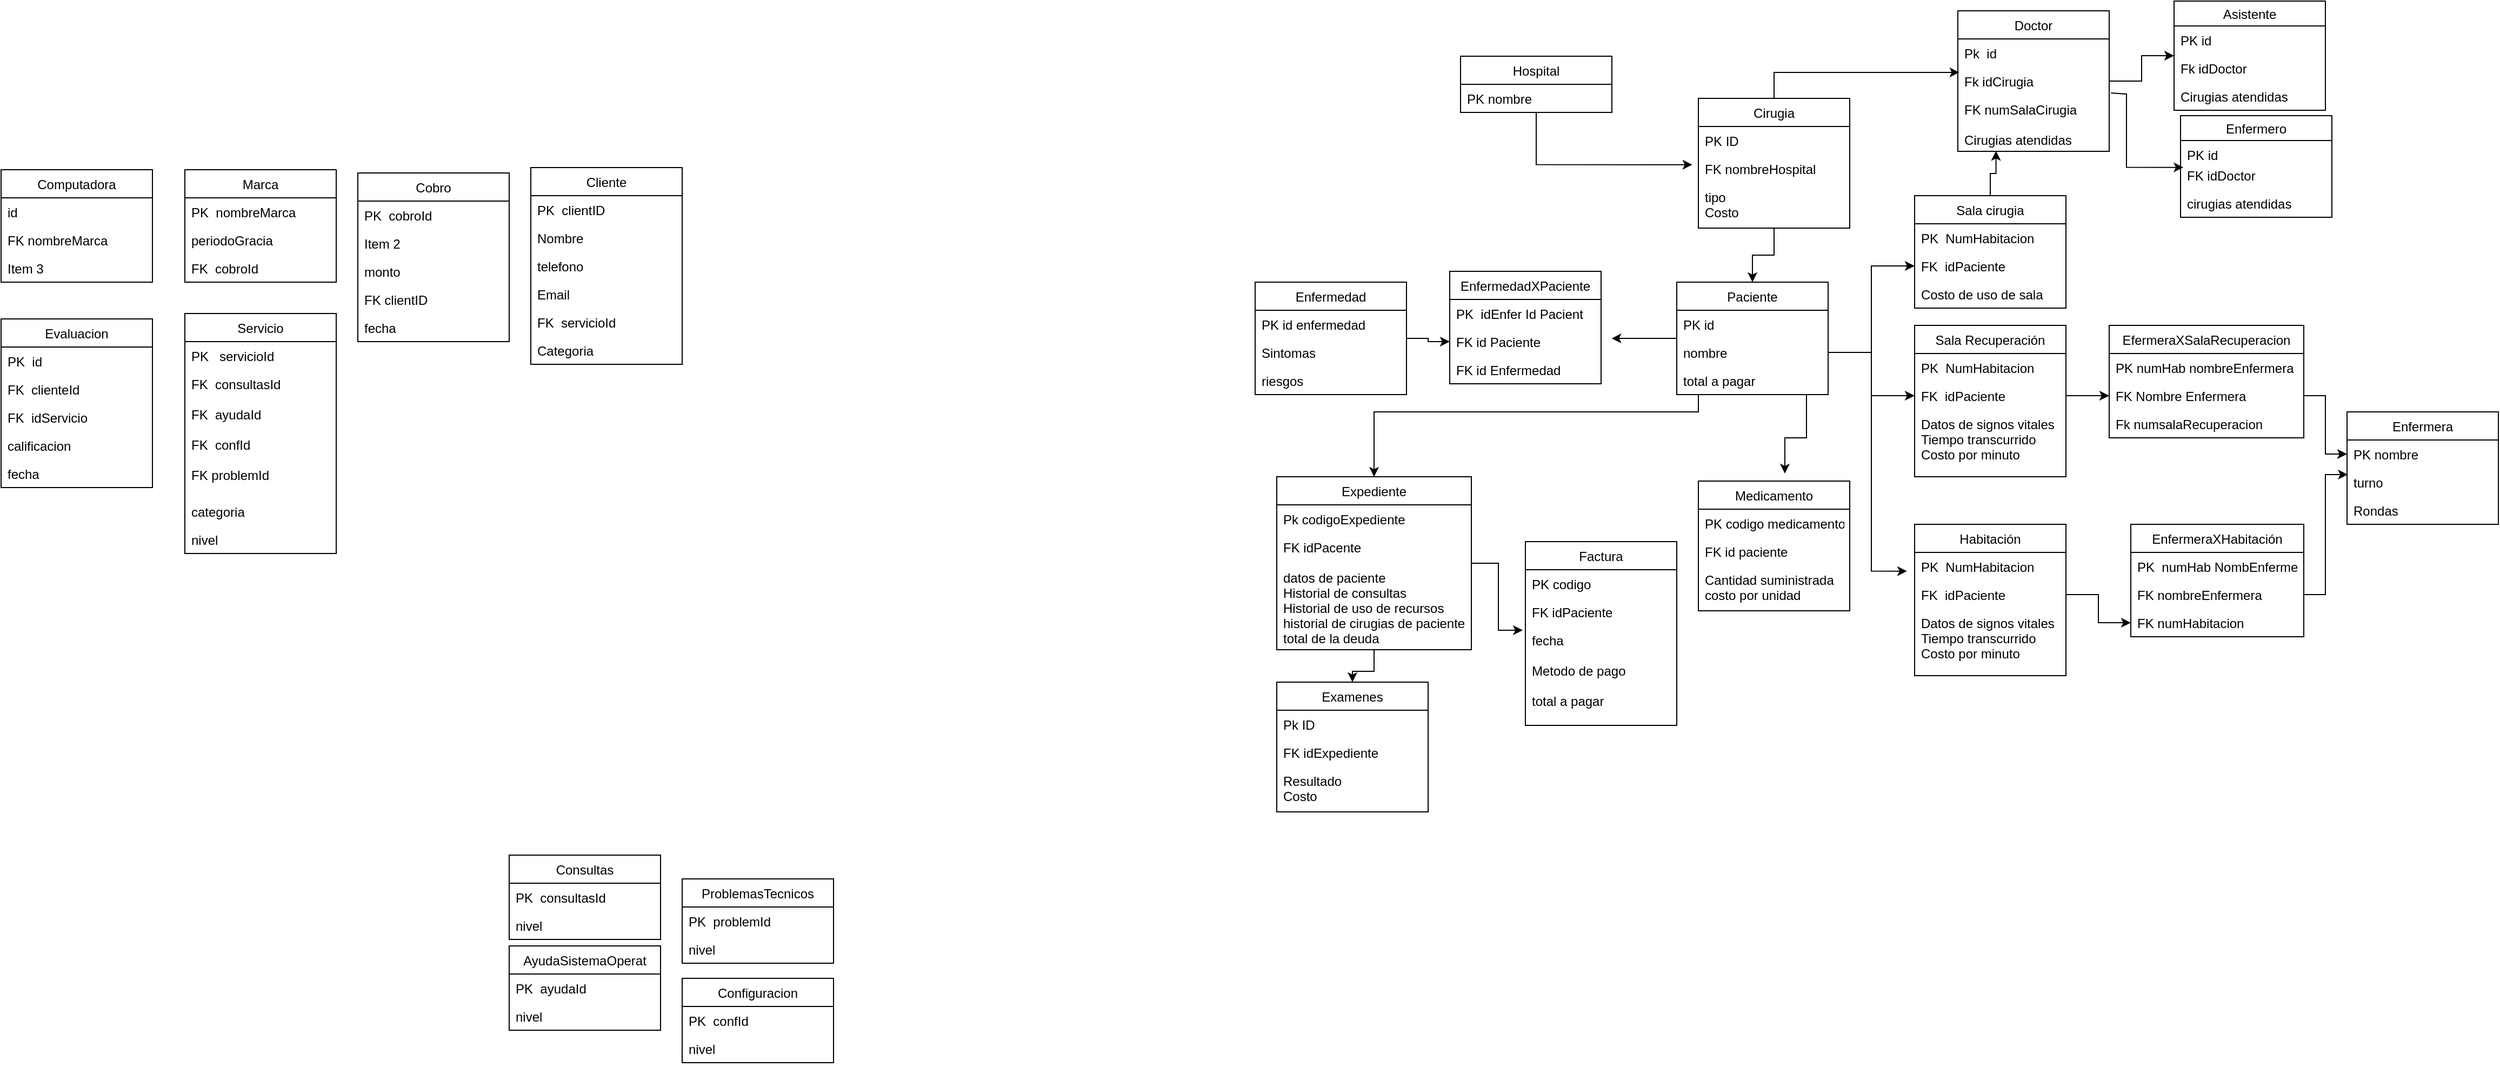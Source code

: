 <mxfile version="13.9.6" type="github">
  <diagram id="NBOCJyrbDULrzeFV42hS" name="Page-1">
    <mxGraphModel dx="3114" dy="1766" grid="1" gridSize="10" guides="1" tooltips="1" connect="1" arrows="1" fold="1" page="1" pageScale="1" pageWidth="827" pageHeight="1169" math="0" shadow="0">
      <root>
        <mxCell id="0" />
        <mxCell id="1" parent="0" />
        <mxCell id="EW1axWE9C3zxqAU5lldP-44" style="edgeStyle=orthogonalEdgeStyle;rounded=0;orthogonalLoop=1;jettySize=auto;html=1;entryX=-0.04;entryY=1.359;entryDx=0;entryDy=0;entryPerimeter=0;" parent="1" source="EW1axWE9C3zxqAU5lldP-9" target="EW1axWE9C3zxqAU5lldP-4" edge="1">
          <mxGeometry relative="1" as="geometry">
            <mxPoint x="10" y="75" as="targetPoint" />
          </mxGeometry>
        </mxCell>
        <mxCell id="EW1axWE9C3zxqAU5lldP-43" style="edgeStyle=orthogonalEdgeStyle;rounded=0;orthogonalLoop=1;jettySize=auto;html=1;entryX=0;entryY=0.5;entryDx=0;entryDy=0;" parent="1" source="EW1axWE9C3zxqAU5lldP-18" target="EW1axWE9C3zxqAU5lldP-24" edge="1">
          <mxGeometry relative="1" as="geometry">
            <mxPoint x="-160" y="235" as="targetPoint" />
          </mxGeometry>
        </mxCell>
        <mxCell id="EW1axWE9C3zxqAU5lldP-62" style="edgeStyle=orthogonalEdgeStyle;rounded=0;orthogonalLoop=1;jettySize=auto;html=1;entryX=0.5;entryY=0;entryDx=0;entryDy=0;" parent="1" source="EW1axWE9C3zxqAU5lldP-14" target="EW1axWE9C3zxqAU5lldP-53" edge="1">
          <mxGeometry relative="1" as="geometry">
            <Array as="points">
              <mxPoint x="80" y="300" />
              <mxPoint x="-220" y="300" />
            </Array>
          </mxGeometry>
        </mxCell>
        <mxCell id="EW1axWE9C3zxqAU5lldP-63" style="edgeStyle=orthogonalEdgeStyle;rounded=0;orthogonalLoop=1;jettySize=auto;html=1;entryX=1.069;entryY=0.385;entryDx=0;entryDy=0;entryPerimeter=0;" parent="1" source="EW1axWE9C3zxqAU5lldP-14" target="EW1axWE9C3zxqAU5lldP-24" edge="1">
          <mxGeometry relative="1" as="geometry">
            <Array as="points">
              <mxPoint x="40" y="232" />
              <mxPoint x="40" y="232" />
            </Array>
          </mxGeometry>
        </mxCell>
        <mxCell id="EW1axWE9C3zxqAU5lldP-95" style="edgeStyle=orthogonalEdgeStyle;rounded=0;orthogonalLoop=1;jettySize=auto;html=1;" parent="1" source="EW1axWE9C3zxqAU5lldP-14" edge="1">
          <mxGeometry relative="1" as="geometry">
            <mxPoint x="160" y="357" as="targetPoint" />
            <Array as="points">
              <mxPoint x="180" y="324" />
              <mxPoint x="160" y="324" />
              <mxPoint x="160" y="357" />
            </Array>
          </mxGeometry>
        </mxCell>
        <mxCell id="EW1axWE9C3zxqAU5lldP-14" value="Paciente" style="swimlane;fontStyle=0;childLayout=stackLayout;horizontal=1;startSize=26;fillColor=none;horizontalStack=0;resizeParent=1;resizeParentMax=0;resizeLast=0;collapsible=1;marginBottom=0;" parent="1" vertex="1">
          <mxGeometry x="60" y="180" width="140" height="104" as="geometry" />
        </mxCell>
        <mxCell id="EW1axWE9C3zxqAU5lldP-15" value="PK id" style="text;strokeColor=none;fillColor=none;align=left;verticalAlign=top;spacingLeft=4;spacingRight=4;overflow=hidden;rotatable=0;points=[[0,0.5],[1,0.5]];portConstraint=eastwest;" parent="EW1axWE9C3zxqAU5lldP-14" vertex="1">
          <mxGeometry y="26" width="140" height="26" as="geometry" />
        </mxCell>
        <mxCell id="EW1axWE9C3zxqAU5lldP-16" value="nombre" style="text;strokeColor=none;fillColor=none;align=left;verticalAlign=top;spacingLeft=4;spacingRight=4;overflow=hidden;rotatable=0;points=[[0,0.5],[1,0.5]];portConstraint=eastwest;" parent="EW1axWE9C3zxqAU5lldP-14" vertex="1">
          <mxGeometry y="52" width="140" height="26" as="geometry" />
        </mxCell>
        <mxCell id="EW1axWE9C3zxqAU5lldP-17" value="total a pagar" style="text;strokeColor=none;fillColor=none;align=left;verticalAlign=top;spacingLeft=4;spacingRight=4;overflow=hidden;rotatable=0;points=[[0,0.5],[1,0.5]];portConstraint=eastwest;" parent="EW1axWE9C3zxqAU5lldP-14" vertex="1">
          <mxGeometry y="78" width="140" height="26" as="geometry" />
        </mxCell>
        <mxCell id="EW1axWE9C3zxqAU5lldP-46" style="edgeStyle=orthogonalEdgeStyle;rounded=0;orthogonalLoop=1;jettySize=auto;html=1;entryX=0.5;entryY=0;entryDx=0;entryDy=0;" parent="1" source="EW1axWE9C3zxqAU5lldP-3" target="EW1axWE9C3zxqAU5lldP-14" edge="1">
          <mxGeometry relative="1" as="geometry" />
        </mxCell>
        <mxCell id="EW1axWE9C3zxqAU5lldP-49" style="edgeStyle=orthogonalEdgeStyle;rounded=0;orthogonalLoop=1;jettySize=auto;html=1;entryX=0.01;entryY=0.192;entryDx=0;entryDy=0;entryPerimeter=0;" parent="1" source="EW1axWE9C3zxqAU5lldP-3" target="EW1axWE9C3zxqAU5lldP-32" edge="1">
          <mxGeometry relative="1" as="geometry" />
        </mxCell>
        <mxCell id="EW1axWE9C3zxqAU5lldP-3" value="Cirugia" style="swimlane;fontStyle=0;childLayout=stackLayout;horizontal=1;startSize=26;fillColor=none;horizontalStack=0;resizeParent=1;resizeParentMax=0;resizeLast=0;collapsible=1;marginBottom=0;" parent="1" vertex="1">
          <mxGeometry x="80" y="10" width="140" height="120" as="geometry" />
        </mxCell>
        <mxCell id="EW1axWE9C3zxqAU5lldP-4" value="PK ID" style="text;strokeColor=none;fillColor=none;align=left;verticalAlign=top;spacingLeft=4;spacingRight=4;overflow=hidden;rotatable=0;points=[[0,0.5],[1,0.5]];portConstraint=eastwest;" parent="EW1axWE9C3zxqAU5lldP-3" vertex="1">
          <mxGeometry y="26" width="140" height="26" as="geometry" />
        </mxCell>
        <mxCell id="EW1axWE9C3zxqAU5lldP-5" value="FK nombreHospital" style="text;strokeColor=none;fillColor=none;align=left;verticalAlign=top;spacingLeft=4;spacingRight=4;overflow=hidden;rotatable=0;points=[[0,0.5],[1,0.5]];portConstraint=eastwest;" parent="EW1axWE9C3zxqAU5lldP-3" vertex="1">
          <mxGeometry y="52" width="140" height="26" as="geometry" />
        </mxCell>
        <mxCell id="EW1axWE9C3zxqAU5lldP-6" value="tipo&#xa;Costo" style="text;strokeColor=none;fillColor=none;align=left;verticalAlign=top;spacingLeft=4;spacingRight=4;overflow=hidden;rotatable=0;points=[[0,0.5],[1,0.5]];portConstraint=eastwest;" parent="EW1axWE9C3zxqAU5lldP-3" vertex="1">
          <mxGeometry y="78" width="140" height="42" as="geometry" />
        </mxCell>
        <mxCell id="EW1axWE9C3zxqAU5lldP-50" style="edgeStyle=orthogonalEdgeStyle;rounded=0;orthogonalLoop=1;jettySize=auto;html=1;" parent="1" source="EW1axWE9C3zxqAU5lldP-30" target="EW1axWE9C3zxqAU5lldP-34" edge="1">
          <mxGeometry relative="1" as="geometry" />
        </mxCell>
        <mxCell id="EW1axWE9C3zxqAU5lldP-52" style="edgeStyle=orthogonalEdgeStyle;rounded=0;orthogonalLoop=1;jettySize=auto;html=1;entryX=0.019;entryY=0.224;entryDx=0;entryDy=0;entryPerimeter=0;exitX=1.012;exitY=-0.038;exitDx=0;exitDy=0;exitPerimeter=0;" parent="1" source="EW1axWE9C3zxqAU5lldP-33" target="EW1axWE9C3zxqAU5lldP-40" edge="1">
          <mxGeometry relative="1" as="geometry">
            <Array as="points">
              <mxPoint x="476" y="6" />
              <mxPoint x="476" y="74" />
            </Array>
          </mxGeometry>
        </mxCell>
        <mxCell id="EW1axWE9C3zxqAU5lldP-61" style="edgeStyle=orthogonalEdgeStyle;rounded=0;orthogonalLoop=1;jettySize=auto;html=1;entryX=0.5;entryY=0;entryDx=0;entryDy=0;" parent="1" source="EW1axWE9C3zxqAU5lldP-53" target="EW1axWE9C3zxqAU5lldP-57" edge="1">
          <mxGeometry relative="1" as="geometry" />
        </mxCell>
        <mxCell id="EW1axWE9C3zxqAU5lldP-22" value="EnfermedadXPaciente" style="swimlane;fontStyle=0;childLayout=stackLayout;horizontal=1;startSize=26;fillColor=none;horizontalStack=0;resizeParent=1;resizeParentMax=0;resizeLast=0;collapsible=1;marginBottom=0;" parent="1" vertex="1">
          <mxGeometry x="-150" y="170" width="140" height="104" as="geometry" />
        </mxCell>
        <mxCell id="EW1axWE9C3zxqAU5lldP-23" value="PK  idEnfer Id Pacient" style="text;strokeColor=none;fillColor=none;align=left;verticalAlign=top;spacingLeft=4;spacingRight=4;overflow=hidden;rotatable=0;points=[[0,0.5],[1,0.5]];portConstraint=eastwest;" parent="EW1axWE9C3zxqAU5lldP-22" vertex="1">
          <mxGeometry y="26" width="140" height="26" as="geometry" />
        </mxCell>
        <mxCell id="EW1axWE9C3zxqAU5lldP-24" value="FK id Paciente" style="text;strokeColor=none;fillColor=none;align=left;verticalAlign=top;spacingLeft=4;spacingRight=4;overflow=hidden;rotatable=0;points=[[0,0.5],[1,0.5]];portConstraint=eastwest;" parent="EW1axWE9C3zxqAU5lldP-22" vertex="1">
          <mxGeometry y="52" width="140" height="26" as="geometry" />
        </mxCell>
        <mxCell id="EW1axWE9C3zxqAU5lldP-25" value="FK id Enfermedad" style="text;strokeColor=none;fillColor=none;align=left;verticalAlign=top;spacingLeft=4;spacingRight=4;overflow=hidden;rotatable=0;points=[[0,0.5],[1,0.5]];portConstraint=eastwest;" parent="EW1axWE9C3zxqAU5lldP-22" vertex="1">
          <mxGeometry y="78" width="140" height="26" as="geometry" />
        </mxCell>
        <mxCell id="EW1axWE9C3zxqAU5lldP-18" value="Enfermedad" style="swimlane;fontStyle=0;childLayout=stackLayout;horizontal=1;startSize=26;fillColor=none;horizontalStack=0;resizeParent=1;resizeParentMax=0;resizeLast=0;collapsible=1;marginBottom=0;" parent="1" vertex="1">
          <mxGeometry x="-330" y="180" width="140" height="104" as="geometry" />
        </mxCell>
        <mxCell id="EW1axWE9C3zxqAU5lldP-19" value="PK id enfermedad" style="text;strokeColor=none;fillColor=none;align=left;verticalAlign=top;spacingLeft=4;spacingRight=4;overflow=hidden;rotatable=0;points=[[0,0.5],[1,0.5]];portConstraint=eastwest;" parent="EW1axWE9C3zxqAU5lldP-18" vertex="1">
          <mxGeometry y="26" width="140" height="26" as="geometry" />
        </mxCell>
        <mxCell id="EW1axWE9C3zxqAU5lldP-20" value="Sintomas" style="text;strokeColor=none;fillColor=none;align=left;verticalAlign=top;spacingLeft=4;spacingRight=4;overflow=hidden;rotatable=0;points=[[0,0.5],[1,0.5]];portConstraint=eastwest;" parent="EW1axWE9C3zxqAU5lldP-18" vertex="1">
          <mxGeometry y="52" width="140" height="26" as="geometry" />
        </mxCell>
        <mxCell id="EW1axWE9C3zxqAU5lldP-21" value="riesgos" style="text;strokeColor=none;fillColor=none;align=left;verticalAlign=top;spacingLeft=4;spacingRight=4;overflow=hidden;rotatable=0;points=[[0,0.5],[1,0.5]];portConstraint=eastwest;" parent="EW1axWE9C3zxqAU5lldP-18" vertex="1">
          <mxGeometry y="78" width="140" height="26" as="geometry" />
        </mxCell>
        <mxCell id="EW1axWE9C3zxqAU5lldP-110" style="edgeStyle=orthogonalEdgeStyle;rounded=0;orthogonalLoop=1;jettySize=auto;html=1;entryX=0.252;entryY=0.992;entryDx=0;entryDy=0;entryPerimeter=0;" parent="1" source="EW1axWE9C3zxqAU5lldP-64" target="EW1axWE9C3zxqAU5lldP-33" edge="1">
          <mxGeometry relative="1" as="geometry" />
        </mxCell>
        <mxCell id="EW1axWE9C3zxqAU5lldP-64" value="Sala cirugia" style="swimlane;fontStyle=0;childLayout=stackLayout;horizontal=1;startSize=26;fillColor=none;horizontalStack=0;resizeParent=1;resizeParentMax=0;resizeLast=0;collapsible=1;marginBottom=0;" parent="1" vertex="1">
          <mxGeometry x="280" y="100" width="140" height="104" as="geometry" />
        </mxCell>
        <mxCell id="EW1axWE9C3zxqAU5lldP-65" value="PK  NumHabitacion" style="text;strokeColor=none;fillColor=none;align=left;verticalAlign=top;spacingLeft=4;spacingRight=4;overflow=hidden;rotatable=0;points=[[0,0.5],[1,0.5]];portConstraint=eastwest;" parent="EW1axWE9C3zxqAU5lldP-64" vertex="1">
          <mxGeometry y="26" width="140" height="26" as="geometry" />
        </mxCell>
        <mxCell id="EW1axWE9C3zxqAU5lldP-66" value="FK  idPaciente" style="text;strokeColor=none;fillColor=none;align=left;verticalAlign=top;spacingLeft=4;spacingRight=4;overflow=hidden;rotatable=0;points=[[0,0.5],[1,0.5]];portConstraint=eastwest;" parent="EW1axWE9C3zxqAU5lldP-64" vertex="1">
          <mxGeometry y="52" width="140" height="26" as="geometry" />
        </mxCell>
        <mxCell id="EW1axWE9C3zxqAU5lldP-67" value="Costo de uso de sala" style="text;strokeColor=none;fillColor=none;align=left;verticalAlign=top;spacingLeft=4;spacingRight=4;overflow=hidden;rotatable=0;points=[[0,0.5],[1,0.5]];portConstraint=eastwest;" parent="EW1axWE9C3zxqAU5lldP-64" vertex="1">
          <mxGeometry y="78" width="140" height="26" as="geometry" />
        </mxCell>
        <mxCell id="EW1axWE9C3zxqAU5lldP-68" value="Sala Recuperación" style="swimlane;fontStyle=0;childLayout=stackLayout;horizontal=1;startSize=26;fillColor=none;horizontalStack=0;resizeParent=1;resizeParentMax=0;resizeLast=0;collapsible=1;marginBottom=0;" parent="1" vertex="1">
          <mxGeometry x="280" y="220" width="140" height="140" as="geometry" />
        </mxCell>
        <mxCell id="EW1axWE9C3zxqAU5lldP-69" value="PK  NumHabitacion" style="text;strokeColor=none;fillColor=none;align=left;verticalAlign=top;spacingLeft=4;spacingRight=4;overflow=hidden;rotatable=0;points=[[0,0.5],[1,0.5]];portConstraint=eastwest;" parent="EW1axWE9C3zxqAU5lldP-68" vertex="1">
          <mxGeometry y="26" width="140" height="26" as="geometry" />
        </mxCell>
        <mxCell id="EW1axWE9C3zxqAU5lldP-70" value="FK  idPaciente" style="text;strokeColor=none;fillColor=none;align=left;verticalAlign=top;spacingLeft=4;spacingRight=4;overflow=hidden;rotatable=0;points=[[0,0.5],[1,0.5]];portConstraint=eastwest;" parent="EW1axWE9C3zxqAU5lldP-68" vertex="1">
          <mxGeometry y="52" width="140" height="26" as="geometry" />
        </mxCell>
        <mxCell id="EW1axWE9C3zxqAU5lldP-71" value="Datos de signos vitales&#xa;Tiempo transcurrido&#xa;Costo por minuto" style="text;strokeColor=none;fillColor=none;align=left;verticalAlign=top;spacingLeft=4;spacingRight=4;overflow=hidden;rotatable=0;points=[[0,0.5],[1,0.5]];portConstraint=eastwest;" parent="EW1axWE9C3zxqAU5lldP-68" vertex="1">
          <mxGeometry y="78" width="140" height="62" as="geometry" />
        </mxCell>
        <mxCell id="EW1axWE9C3zxqAU5lldP-81" style="edgeStyle=orthogonalEdgeStyle;rounded=0;orthogonalLoop=1;jettySize=auto;html=1;entryX=0;entryY=0.5;entryDx=0;entryDy=0;" parent="1" source="EW1axWE9C3zxqAU5lldP-16" target="EW1axWE9C3zxqAU5lldP-66" edge="1">
          <mxGeometry relative="1" as="geometry" />
        </mxCell>
        <mxCell id="EW1axWE9C3zxqAU5lldP-82" style="edgeStyle=orthogonalEdgeStyle;rounded=0;orthogonalLoop=1;jettySize=auto;html=1;entryX=0;entryY=0.5;entryDx=0;entryDy=0;" parent="1" source="EW1axWE9C3zxqAU5lldP-16" target="EW1axWE9C3zxqAU5lldP-70" edge="1">
          <mxGeometry relative="1" as="geometry" />
        </mxCell>
        <mxCell id="EW1axWE9C3zxqAU5lldP-83" style="edgeStyle=orthogonalEdgeStyle;rounded=0;orthogonalLoop=1;jettySize=auto;html=1;entryX=-0.05;entryY=0.667;entryDx=0;entryDy=0;entryPerimeter=0;" parent="1" source="EW1axWE9C3zxqAU5lldP-16" target="EW1axWE9C3zxqAU5lldP-77" edge="1">
          <mxGeometry relative="1" as="geometry" />
        </mxCell>
        <mxCell id="EW1axWE9C3zxqAU5lldP-76" value="Habitación" style="swimlane;fontStyle=0;childLayout=stackLayout;horizontal=1;startSize=26;fillColor=none;horizontalStack=0;resizeParent=1;resizeParentMax=0;resizeLast=0;collapsible=1;marginBottom=0;" parent="1" vertex="1">
          <mxGeometry x="280" y="404" width="140" height="140" as="geometry" />
        </mxCell>
        <mxCell id="EW1axWE9C3zxqAU5lldP-77" value="PK  NumHabitacion" style="text;strokeColor=none;fillColor=none;align=left;verticalAlign=top;spacingLeft=4;spacingRight=4;overflow=hidden;rotatable=0;points=[[0,0.5],[1,0.5]];portConstraint=eastwest;" parent="EW1axWE9C3zxqAU5lldP-76" vertex="1">
          <mxGeometry y="26" width="140" height="26" as="geometry" />
        </mxCell>
        <mxCell id="EW1axWE9C3zxqAU5lldP-78" value="FK  idPaciente" style="text;strokeColor=none;fillColor=none;align=left;verticalAlign=top;spacingLeft=4;spacingRight=4;overflow=hidden;rotatable=0;points=[[0,0.5],[1,0.5]];portConstraint=eastwest;" parent="EW1axWE9C3zxqAU5lldP-76" vertex="1">
          <mxGeometry y="52" width="140" height="26" as="geometry" />
        </mxCell>
        <mxCell id="EW1axWE9C3zxqAU5lldP-79" value="Datos de signos vitales&#xa;Tiempo transcurrido&#xa;Costo por minuto" style="text;strokeColor=none;fillColor=none;align=left;verticalAlign=top;spacingLeft=4;spacingRight=4;overflow=hidden;rotatable=0;points=[[0,0.5],[1,0.5]];portConstraint=eastwest;" parent="EW1axWE9C3zxqAU5lldP-76" vertex="1">
          <mxGeometry y="78" width="140" height="62" as="geometry" />
        </mxCell>
        <mxCell id="EW1axWE9C3zxqAU5lldP-97" style="edgeStyle=orthogonalEdgeStyle;rounded=0;orthogonalLoop=1;jettySize=auto;html=1;entryX=-0.017;entryY=0.043;entryDx=0;entryDy=0;entryPerimeter=0;" parent="1" source="EW1axWE9C3zxqAU5lldP-53" target="EW1axWE9C3zxqAU5lldP-90" edge="1">
          <mxGeometry relative="1" as="geometry" />
        </mxCell>
        <mxCell id="EW1axWE9C3zxqAU5lldP-53" value="Expediente" style="swimlane;fontStyle=0;childLayout=stackLayout;horizontal=1;startSize=26;fillColor=none;horizontalStack=0;resizeParent=1;resizeParentMax=0;resizeLast=0;collapsible=1;marginBottom=0;" parent="1" vertex="1">
          <mxGeometry x="-310" y="360" width="180" height="160" as="geometry" />
        </mxCell>
        <mxCell id="EW1axWE9C3zxqAU5lldP-54" value="Pk codigoExpediente" style="text;strokeColor=none;fillColor=none;align=left;verticalAlign=top;spacingLeft=4;spacingRight=4;overflow=hidden;rotatable=0;points=[[0,0.5],[1,0.5]];portConstraint=eastwest;" parent="EW1axWE9C3zxqAU5lldP-53" vertex="1">
          <mxGeometry y="26" width="180" height="26" as="geometry" />
        </mxCell>
        <mxCell id="EW1axWE9C3zxqAU5lldP-55" value="FK idPacente" style="text;strokeColor=none;fillColor=none;align=left;verticalAlign=top;spacingLeft=4;spacingRight=4;overflow=hidden;rotatable=0;points=[[0,0.5],[1,0.5]];portConstraint=eastwest;" parent="EW1axWE9C3zxqAU5lldP-53" vertex="1">
          <mxGeometry y="52" width="180" height="28" as="geometry" />
        </mxCell>
        <mxCell id="EW1axWE9C3zxqAU5lldP-56" value="datos de paciente&#xa;Historial de consultas&#xa;Historial de uso de recursos&#xa;historial de cirugias de paciente &#xa;total de la deuda" style="text;strokeColor=none;fillColor=none;align=left;verticalAlign=top;spacingLeft=4;spacingRight=4;overflow=hidden;rotatable=0;points=[[0,0.5],[1,0.5]];portConstraint=eastwest;" parent="EW1axWE9C3zxqAU5lldP-53" vertex="1">
          <mxGeometry y="80" width="180" height="80" as="geometry" />
        </mxCell>
        <mxCell id="EW1axWE9C3zxqAU5lldP-91" value="Medicamento" style="swimlane;fontStyle=0;childLayout=stackLayout;horizontal=1;startSize=26;fillColor=none;horizontalStack=0;resizeParent=1;resizeParentMax=0;resizeLast=0;collapsible=1;marginBottom=0;" parent="1" vertex="1">
          <mxGeometry x="80" y="364" width="140" height="120" as="geometry" />
        </mxCell>
        <mxCell id="EW1axWE9C3zxqAU5lldP-92" value="PK codigo medicamento" style="text;strokeColor=none;fillColor=none;align=left;verticalAlign=top;spacingLeft=4;spacingRight=4;overflow=hidden;rotatable=0;points=[[0,0.5],[1,0.5]];portConstraint=eastwest;" parent="EW1axWE9C3zxqAU5lldP-91" vertex="1">
          <mxGeometry y="26" width="140" height="26" as="geometry" />
        </mxCell>
        <mxCell id="EW1axWE9C3zxqAU5lldP-93" value="FK id paciente" style="text;strokeColor=none;fillColor=none;align=left;verticalAlign=top;spacingLeft=4;spacingRight=4;overflow=hidden;rotatable=0;points=[[0,0.5],[1,0.5]];portConstraint=eastwest;" parent="EW1axWE9C3zxqAU5lldP-91" vertex="1">
          <mxGeometry y="52" width="140" height="26" as="geometry" />
        </mxCell>
        <mxCell id="EW1axWE9C3zxqAU5lldP-94" value="Cantidad suministrada&#xa;costo por unidad" style="text;strokeColor=none;fillColor=none;align=left;verticalAlign=top;spacingLeft=4;spacingRight=4;overflow=hidden;rotatable=0;points=[[0,0.5],[1,0.5]];portConstraint=eastwest;" parent="EW1axWE9C3zxqAU5lldP-91" vertex="1">
          <mxGeometry y="78" width="140" height="42" as="geometry" />
        </mxCell>
        <mxCell id="EW1axWE9C3zxqAU5lldP-57" value="Examenes" style="swimlane;fontStyle=0;childLayout=stackLayout;horizontal=1;startSize=26;fillColor=none;horizontalStack=0;resizeParent=1;resizeParentMax=0;resizeLast=0;collapsible=1;marginBottom=0;" parent="1" vertex="1">
          <mxGeometry x="-310" y="550" width="140" height="120" as="geometry" />
        </mxCell>
        <mxCell id="EW1axWE9C3zxqAU5lldP-58" value="Pk ID" style="text;strokeColor=none;fillColor=none;align=left;verticalAlign=top;spacingLeft=4;spacingRight=4;overflow=hidden;rotatable=0;points=[[0,0.5],[1,0.5]];portConstraint=eastwest;" parent="EW1axWE9C3zxqAU5lldP-57" vertex="1">
          <mxGeometry y="26" width="140" height="26" as="geometry" />
        </mxCell>
        <mxCell id="EW1axWE9C3zxqAU5lldP-59" value="FK idExpediente" style="text;strokeColor=none;fillColor=none;align=left;verticalAlign=top;spacingLeft=4;spacingRight=4;overflow=hidden;rotatable=0;points=[[0,0.5],[1,0.5]];portConstraint=eastwest;" parent="EW1axWE9C3zxqAU5lldP-57" vertex="1">
          <mxGeometry y="52" width="140" height="26" as="geometry" />
        </mxCell>
        <mxCell id="EW1axWE9C3zxqAU5lldP-60" value="Resultado&#xa;Costo" style="text;strokeColor=none;fillColor=none;align=left;verticalAlign=top;spacingLeft=4;spacingRight=4;overflow=hidden;rotatable=0;points=[[0,0.5],[1,0.5]];portConstraint=eastwest;" parent="EW1axWE9C3zxqAU5lldP-57" vertex="1">
          <mxGeometry y="78" width="140" height="42" as="geometry" />
        </mxCell>
        <mxCell id="EW1axWE9C3zxqAU5lldP-87" value="Factura" style="swimlane;fontStyle=0;childLayout=stackLayout;horizontal=1;startSize=26;fillColor=none;horizontalStack=0;resizeParent=1;resizeParentMax=0;resizeLast=0;collapsible=1;marginBottom=0;" parent="1" vertex="1">
          <mxGeometry x="-80" y="420" width="140" height="170" as="geometry" />
        </mxCell>
        <mxCell id="EW1axWE9C3zxqAU5lldP-88" value="PK codigo" style="text;strokeColor=none;fillColor=none;align=left;verticalAlign=top;spacingLeft=4;spacingRight=4;overflow=hidden;rotatable=0;points=[[0,0.5],[1,0.5]];portConstraint=eastwest;" parent="EW1axWE9C3zxqAU5lldP-87" vertex="1">
          <mxGeometry y="26" width="140" height="26" as="geometry" />
        </mxCell>
        <mxCell id="EW1axWE9C3zxqAU5lldP-89" value="FK idPaciente" style="text;strokeColor=none;fillColor=none;align=left;verticalAlign=top;spacingLeft=4;spacingRight=4;overflow=hidden;rotatable=0;points=[[0,0.5],[1,0.5]];portConstraint=eastwest;" parent="EW1axWE9C3zxqAU5lldP-87" vertex="1">
          <mxGeometry y="52" width="140" height="26" as="geometry" />
        </mxCell>
        <mxCell id="EW1axWE9C3zxqAU5lldP-90" value="fecha&#xa;&#xa;Metodo de pago&#xa;&#xa;total a pagar &#xa;" style="text;strokeColor=none;fillColor=none;align=left;verticalAlign=top;spacingLeft=4;spacingRight=4;overflow=hidden;rotatable=0;points=[[0,0.5],[1,0.5]];portConstraint=eastwest;" parent="EW1axWE9C3zxqAU5lldP-87" vertex="1">
          <mxGeometry y="78" width="140" height="92" as="geometry" />
        </mxCell>
        <mxCell id="EW1axWE9C3zxqAU5lldP-9" value="Hospital" style="swimlane;fontStyle=0;childLayout=stackLayout;horizontal=1;startSize=26;fillColor=none;horizontalStack=0;resizeParent=1;resizeParentMax=0;resizeLast=0;collapsible=1;marginBottom=0;" parent="1" vertex="1">
          <mxGeometry x="-140" y="-29" width="140" height="52" as="geometry" />
        </mxCell>
        <mxCell id="EW1axWE9C3zxqAU5lldP-10" value="PK nombre" style="text;strokeColor=none;fillColor=none;align=left;verticalAlign=top;spacingLeft=4;spacingRight=4;overflow=hidden;rotatable=0;points=[[0,0.5],[1,0.5]];portConstraint=eastwest;" parent="EW1axWE9C3zxqAU5lldP-9" vertex="1">
          <mxGeometry y="26" width="140" height="26" as="geometry" />
        </mxCell>
        <mxCell id="EW1axWE9C3zxqAU5lldP-98" value="EfermeraXSalaRecuperacion" style="swimlane;fontStyle=0;childLayout=stackLayout;horizontal=1;startSize=26;fillColor=none;horizontalStack=0;resizeParent=1;resizeParentMax=0;resizeLast=0;collapsible=1;marginBottom=0;" parent="1" vertex="1">
          <mxGeometry x="460" y="220" width="180" height="104" as="geometry" />
        </mxCell>
        <mxCell id="EW1axWE9C3zxqAU5lldP-99" value="PK numHab nombreEnfermera" style="text;strokeColor=none;fillColor=none;align=left;verticalAlign=top;spacingLeft=4;spacingRight=4;overflow=hidden;rotatable=0;points=[[0,0.5],[1,0.5]];portConstraint=eastwest;" parent="EW1axWE9C3zxqAU5lldP-98" vertex="1">
          <mxGeometry y="26" width="180" height="26" as="geometry" />
        </mxCell>
        <mxCell id="EW1axWE9C3zxqAU5lldP-100" value="FK Nombre Enfermera" style="text;strokeColor=none;fillColor=none;align=left;verticalAlign=top;spacingLeft=4;spacingRight=4;overflow=hidden;rotatable=0;points=[[0,0.5],[1,0.5]];portConstraint=eastwest;" parent="EW1axWE9C3zxqAU5lldP-98" vertex="1">
          <mxGeometry y="52" width="180" height="26" as="geometry" />
        </mxCell>
        <mxCell id="EW1axWE9C3zxqAU5lldP-101" value="Fk numsalaRecuperacion" style="text;strokeColor=none;fillColor=none;align=left;verticalAlign=top;spacingLeft=4;spacingRight=4;overflow=hidden;rotatable=0;points=[[0,0.5],[1,0.5]];portConstraint=eastwest;" parent="EW1axWE9C3zxqAU5lldP-98" vertex="1">
          <mxGeometry y="78" width="180" height="26" as="geometry" />
        </mxCell>
        <mxCell id="EW1axWE9C3zxqAU5lldP-106" style="edgeStyle=orthogonalEdgeStyle;rounded=0;orthogonalLoop=1;jettySize=auto;html=1;entryX=0;entryY=0.5;entryDx=0;entryDy=0;" parent="1" source="EW1axWE9C3zxqAU5lldP-70" target="EW1axWE9C3zxqAU5lldP-100" edge="1">
          <mxGeometry relative="1" as="geometry" />
        </mxCell>
        <mxCell id="EW1axWE9C3zxqAU5lldP-107" style="edgeStyle=orthogonalEdgeStyle;rounded=0;orthogonalLoop=1;jettySize=auto;html=1;entryX=0;entryY=0.5;entryDx=0;entryDy=0;" parent="1" source="EW1axWE9C3zxqAU5lldP-78" target="EW1axWE9C3zxqAU5lldP-105" edge="1">
          <mxGeometry relative="1" as="geometry" />
        </mxCell>
        <mxCell id="EW1axWE9C3zxqAU5lldP-102" value="EnfermeraXHabitación" style="swimlane;fontStyle=0;childLayout=stackLayout;horizontal=1;startSize=26;fillColor=none;horizontalStack=0;resizeParent=1;resizeParentMax=0;resizeLast=0;collapsible=1;marginBottom=0;" parent="1" vertex="1">
          <mxGeometry x="480" y="404" width="160" height="104" as="geometry" />
        </mxCell>
        <mxCell id="EW1axWE9C3zxqAU5lldP-103" value="PK  numHab NombEnferme" style="text;strokeColor=none;fillColor=none;align=left;verticalAlign=top;spacingLeft=4;spacingRight=4;overflow=hidden;rotatable=0;points=[[0,0.5],[1,0.5]];portConstraint=eastwest;" parent="EW1axWE9C3zxqAU5lldP-102" vertex="1">
          <mxGeometry y="26" width="160" height="26" as="geometry" />
        </mxCell>
        <mxCell id="EW1axWE9C3zxqAU5lldP-104" value="FK nombreEnfermera" style="text;strokeColor=none;fillColor=none;align=left;verticalAlign=top;spacingLeft=4;spacingRight=4;overflow=hidden;rotatable=0;points=[[0,0.5],[1,0.5]];portConstraint=eastwest;" parent="EW1axWE9C3zxqAU5lldP-102" vertex="1">
          <mxGeometry y="52" width="160" height="26" as="geometry" />
        </mxCell>
        <mxCell id="EW1axWE9C3zxqAU5lldP-105" value="FK numHabitacion" style="text;strokeColor=none;fillColor=none;align=left;verticalAlign=top;spacingLeft=4;spacingRight=4;overflow=hidden;rotatable=0;points=[[0,0.5],[1,0.5]];portConstraint=eastwest;" parent="EW1axWE9C3zxqAU5lldP-102" vertex="1">
          <mxGeometry y="78" width="160" height="26" as="geometry" />
        </mxCell>
        <mxCell id="EW1axWE9C3zxqAU5lldP-108" style="edgeStyle=orthogonalEdgeStyle;rounded=0;orthogonalLoop=1;jettySize=auto;html=1;entryX=0.005;entryY=0.229;entryDx=0;entryDy=0;entryPerimeter=0;" parent="1" source="EW1axWE9C3zxqAU5lldP-104" target="EW1axWE9C3zxqAU5lldP-74" edge="1">
          <mxGeometry relative="1" as="geometry" />
        </mxCell>
        <mxCell id="EW1axWE9C3zxqAU5lldP-109" style="edgeStyle=orthogonalEdgeStyle;rounded=0;orthogonalLoop=1;jettySize=auto;html=1;entryX=0;entryY=0.5;entryDx=0;entryDy=0;" parent="1" source="EW1axWE9C3zxqAU5lldP-100" target="EW1axWE9C3zxqAU5lldP-73" edge="1">
          <mxGeometry relative="1" as="geometry" />
        </mxCell>
        <mxCell id="EW1axWE9C3zxqAU5lldP-72" value="Enfermera" style="swimlane;fontStyle=0;childLayout=stackLayout;horizontal=1;startSize=26;fillColor=none;horizontalStack=0;resizeParent=1;resizeParentMax=0;resizeLast=0;collapsible=1;marginBottom=0;" parent="1" vertex="1">
          <mxGeometry x="680" y="300" width="140" height="104" as="geometry" />
        </mxCell>
        <mxCell id="EW1axWE9C3zxqAU5lldP-73" value="PK nombre" style="text;strokeColor=none;fillColor=none;align=left;verticalAlign=top;spacingLeft=4;spacingRight=4;overflow=hidden;rotatable=0;points=[[0,0.5],[1,0.5]];portConstraint=eastwest;" parent="EW1axWE9C3zxqAU5lldP-72" vertex="1">
          <mxGeometry y="26" width="140" height="26" as="geometry" />
        </mxCell>
        <mxCell id="EW1axWE9C3zxqAU5lldP-74" value="turno" style="text;strokeColor=none;fillColor=none;align=left;verticalAlign=top;spacingLeft=4;spacingRight=4;overflow=hidden;rotatable=0;points=[[0,0.5],[1,0.5]];portConstraint=eastwest;" parent="EW1axWE9C3zxqAU5lldP-72" vertex="1">
          <mxGeometry y="52" width="140" height="26" as="geometry" />
        </mxCell>
        <mxCell id="EW1axWE9C3zxqAU5lldP-75" value="Rondas" style="text;strokeColor=none;fillColor=none;align=left;verticalAlign=top;spacingLeft=4;spacingRight=4;overflow=hidden;rotatable=0;points=[[0,0.5],[1,0.5]];portConstraint=eastwest;" parent="EW1axWE9C3zxqAU5lldP-72" vertex="1">
          <mxGeometry y="78" width="140" height="26" as="geometry" />
        </mxCell>
        <mxCell id="EW1axWE9C3zxqAU5lldP-30" value="Doctor" style="swimlane;fontStyle=0;childLayout=stackLayout;horizontal=1;startSize=26;fillColor=none;horizontalStack=0;resizeParent=1;resizeParentMax=0;resizeLast=0;collapsible=1;marginBottom=0;" parent="1" vertex="1">
          <mxGeometry x="320" y="-71" width="140" height="130" as="geometry" />
        </mxCell>
        <mxCell id="EW1axWE9C3zxqAU5lldP-31" value="Pk  id" style="text;strokeColor=none;fillColor=none;align=left;verticalAlign=top;spacingLeft=4;spacingRight=4;overflow=hidden;rotatable=0;points=[[0,0.5],[1,0.5]];portConstraint=eastwest;" parent="EW1axWE9C3zxqAU5lldP-30" vertex="1">
          <mxGeometry y="26" width="140" height="26" as="geometry" />
        </mxCell>
        <mxCell id="EW1axWE9C3zxqAU5lldP-32" value="Fk idCirugia" style="text;strokeColor=none;fillColor=none;align=left;verticalAlign=top;spacingLeft=4;spacingRight=4;overflow=hidden;rotatable=0;points=[[0,0.5],[1,0.5]];portConstraint=eastwest;" parent="EW1axWE9C3zxqAU5lldP-30" vertex="1">
          <mxGeometry y="52" width="140" height="26" as="geometry" />
        </mxCell>
        <mxCell id="EW1axWE9C3zxqAU5lldP-33" value="FK numSalaCirugia&#xa;&#xa;Cirugias atendidas" style="text;strokeColor=none;fillColor=none;align=left;verticalAlign=top;spacingLeft=4;spacingRight=4;overflow=hidden;rotatable=0;points=[[0,0.5],[1,0.5]];portConstraint=eastwest;" parent="EW1axWE9C3zxqAU5lldP-30" vertex="1">
          <mxGeometry y="78" width="140" height="52" as="geometry" />
        </mxCell>
        <mxCell id="EW1axWE9C3zxqAU5lldP-34" value="Asistente" style="swimlane;fontStyle=0;childLayout=stackLayout;horizontal=1;startSize=23;fillColor=none;horizontalStack=0;resizeParent=1;resizeParentMax=0;resizeLast=0;collapsible=1;marginBottom=0;" parent="1" vertex="1">
          <mxGeometry x="520" y="-80" width="140" height="101" as="geometry" />
        </mxCell>
        <mxCell id="EW1axWE9C3zxqAU5lldP-35" value="PK id" style="text;strokeColor=none;fillColor=none;align=left;verticalAlign=top;spacingLeft=4;spacingRight=4;overflow=hidden;rotatable=0;points=[[0,0.5],[1,0.5]];portConstraint=eastwest;" parent="EW1axWE9C3zxqAU5lldP-34" vertex="1">
          <mxGeometry y="23" width="140" height="26" as="geometry" />
        </mxCell>
        <mxCell id="EW1axWE9C3zxqAU5lldP-36" value="Fk idDoctor" style="text;strokeColor=none;fillColor=none;align=left;verticalAlign=top;spacingLeft=4;spacingRight=4;overflow=hidden;rotatable=0;points=[[0,0.5],[1,0.5]];portConstraint=eastwest;" parent="EW1axWE9C3zxqAU5lldP-34" vertex="1">
          <mxGeometry y="49" width="140" height="26" as="geometry" />
        </mxCell>
        <mxCell id="EW1axWE9C3zxqAU5lldP-37" value="Cirugias atendidas" style="text;strokeColor=none;fillColor=none;align=left;verticalAlign=top;spacingLeft=4;spacingRight=4;overflow=hidden;rotatable=0;points=[[0,0.5],[1,0.5]];portConstraint=eastwest;" parent="EW1axWE9C3zxqAU5lldP-34" vertex="1">
          <mxGeometry y="75" width="140" height="26" as="geometry" />
        </mxCell>
        <mxCell id="EW1axWE9C3zxqAU5lldP-38" value="Enfermero" style="swimlane;fontStyle=0;childLayout=stackLayout;horizontal=1;startSize=23;fillColor=none;horizontalStack=0;resizeParent=1;resizeParentMax=0;resizeLast=0;collapsible=1;marginBottom=0;" parent="1" vertex="1">
          <mxGeometry x="526" y="26" width="140" height="94" as="geometry" />
        </mxCell>
        <mxCell id="EW1axWE9C3zxqAU5lldP-39" value="PK id" style="text;strokeColor=none;fillColor=none;align=left;verticalAlign=top;spacingLeft=4;spacingRight=4;overflow=hidden;rotatable=0;points=[[0,0.5],[1,0.5]];portConstraint=eastwest;" parent="EW1axWE9C3zxqAU5lldP-38" vertex="1">
          <mxGeometry y="23" width="140" height="19" as="geometry" />
        </mxCell>
        <mxCell id="EW1axWE9C3zxqAU5lldP-40" value="FK idDoctor" style="text;strokeColor=none;fillColor=none;align=left;verticalAlign=top;spacingLeft=4;spacingRight=4;overflow=hidden;rotatable=0;points=[[0,0.5],[1,0.5]];portConstraint=eastwest;" parent="EW1axWE9C3zxqAU5lldP-38" vertex="1">
          <mxGeometry y="42" width="140" height="26" as="geometry" />
        </mxCell>
        <mxCell id="EW1axWE9C3zxqAU5lldP-41" value="cirugias atendidas" style="text;strokeColor=none;fillColor=none;align=left;verticalAlign=top;spacingLeft=4;spacingRight=4;overflow=hidden;rotatable=0;points=[[0,0.5],[1,0.5]];portConstraint=eastwest;" parent="EW1axWE9C3zxqAU5lldP-38" vertex="1">
          <mxGeometry y="68" width="140" height="26" as="geometry" />
        </mxCell>
        <mxCell id="2BNAaccvK22he9K3C34C-2" value="Computadora" style="swimlane;fontStyle=0;childLayout=stackLayout;horizontal=1;startSize=26;fillColor=none;horizontalStack=0;resizeParent=1;resizeParentMax=0;resizeLast=0;collapsible=1;marginBottom=0;" parent="1" vertex="1">
          <mxGeometry x="-1490" y="76" width="140" height="104" as="geometry" />
        </mxCell>
        <mxCell id="2BNAaccvK22he9K3C34C-3" value="id" style="text;strokeColor=none;fillColor=none;align=left;verticalAlign=top;spacingLeft=4;spacingRight=4;overflow=hidden;rotatable=0;points=[[0,0.5],[1,0.5]];portConstraint=eastwest;" parent="2BNAaccvK22he9K3C34C-2" vertex="1">
          <mxGeometry y="26" width="140" height="26" as="geometry" />
        </mxCell>
        <mxCell id="2BNAaccvK22he9K3C34C-4" value="FK nombreMarca" style="text;strokeColor=none;fillColor=none;align=left;verticalAlign=top;spacingLeft=4;spacingRight=4;overflow=hidden;rotatable=0;points=[[0,0.5],[1,0.5]];portConstraint=eastwest;" parent="2BNAaccvK22he9K3C34C-2" vertex="1">
          <mxGeometry y="52" width="140" height="26" as="geometry" />
        </mxCell>
        <mxCell id="2BNAaccvK22he9K3C34C-5" value="Item 3" style="text;strokeColor=none;fillColor=none;align=left;verticalAlign=top;spacingLeft=4;spacingRight=4;overflow=hidden;rotatable=0;points=[[0,0.5],[1,0.5]];portConstraint=eastwest;" parent="2BNAaccvK22he9K3C34C-2" vertex="1">
          <mxGeometry y="78" width="140" height="26" as="geometry" />
        </mxCell>
        <mxCell id="2BNAaccvK22he9K3C34C-10" value="Cobro" style="swimlane;fontStyle=0;childLayout=stackLayout;horizontal=1;startSize=26;fillColor=none;horizontalStack=0;resizeParent=1;resizeParentMax=0;resizeLast=0;collapsible=1;marginBottom=0;" parent="1" vertex="1">
          <mxGeometry x="-1160" y="79" width="140" height="156" as="geometry" />
        </mxCell>
        <mxCell id="2BNAaccvK22he9K3C34C-11" value="PK  cobroId" style="text;strokeColor=none;fillColor=none;align=left;verticalAlign=top;spacingLeft=4;spacingRight=4;overflow=hidden;rotatable=0;points=[[0,0.5],[1,0.5]];portConstraint=eastwest;" parent="2BNAaccvK22he9K3C34C-10" vertex="1">
          <mxGeometry y="26" width="140" height="26" as="geometry" />
        </mxCell>
        <mxCell id="2BNAaccvK22he9K3C34C-12" value="Item 2" style="text;strokeColor=none;fillColor=none;align=left;verticalAlign=top;spacingLeft=4;spacingRight=4;overflow=hidden;rotatable=0;points=[[0,0.5],[1,0.5]];portConstraint=eastwest;" parent="2BNAaccvK22he9K3C34C-10" vertex="1">
          <mxGeometry y="52" width="140" height="26" as="geometry" />
        </mxCell>
        <mxCell id="2BNAaccvK22he9K3C34C-13" value="monto" style="text;strokeColor=none;fillColor=none;align=left;verticalAlign=top;spacingLeft=4;spacingRight=4;overflow=hidden;rotatable=0;points=[[0,0.5],[1,0.5]];portConstraint=eastwest;" parent="2BNAaccvK22he9K3C34C-10" vertex="1">
          <mxGeometry y="78" width="140" height="26" as="geometry" />
        </mxCell>
        <mxCell id="2BNAaccvK22he9K3C34C-49" value="FK clientID" style="text;strokeColor=none;fillColor=none;align=left;verticalAlign=top;spacingLeft=4;spacingRight=4;overflow=hidden;rotatable=0;points=[[0,0.5],[1,0.5]];portConstraint=eastwest;" parent="2BNAaccvK22he9K3C34C-10" vertex="1">
          <mxGeometry y="104" width="140" height="26" as="geometry" />
        </mxCell>
        <mxCell id="TkcTn7V3Rc2BHI-xNNhM-5" value="fecha" style="text;strokeColor=none;fillColor=none;align=left;verticalAlign=top;spacingLeft=4;spacingRight=4;overflow=hidden;rotatable=0;points=[[0,0.5],[1,0.5]];portConstraint=eastwest;" vertex="1" parent="2BNAaccvK22he9K3C34C-10">
          <mxGeometry y="130" width="140" height="26" as="geometry" />
        </mxCell>
        <mxCell id="2BNAaccvK22he9K3C34C-15" value="Marca" style="swimlane;fontStyle=0;childLayout=stackLayout;horizontal=1;startSize=26;fillColor=none;horizontalStack=0;resizeParent=1;resizeParentMax=0;resizeLast=0;collapsible=1;marginBottom=0;" parent="1" vertex="1">
          <mxGeometry x="-1320" y="76" width="140" height="104" as="geometry" />
        </mxCell>
        <mxCell id="2BNAaccvK22he9K3C34C-16" value="PK  nombreMarca" style="text;strokeColor=none;fillColor=none;align=left;verticalAlign=top;spacingLeft=4;spacingRight=4;overflow=hidden;rotatable=0;points=[[0,0.5],[1,0.5]];portConstraint=eastwest;" parent="2BNAaccvK22he9K3C34C-15" vertex="1">
          <mxGeometry y="26" width="140" height="26" as="geometry" />
        </mxCell>
        <mxCell id="2BNAaccvK22he9K3C34C-17" value="periodoGracia" style="text;strokeColor=none;fillColor=none;align=left;verticalAlign=top;spacingLeft=4;spacingRight=4;overflow=hidden;rotatable=0;points=[[0,0.5],[1,0.5]];portConstraint=eastwest;" parent="2BNAaccvK22he9K3C34C-15" vertex="1">
          <mxGeometry y="52" width="140" height="26" as="geometry" />
        </mxCell>
        <mxCell id="2BNAaccvK22he9K3C34C-18" value="FK  cobroId" style="text;strokeColor=none;fillColor=none;align=left;verticalAlign=top;spacingLeft=4;spacingRight=4;overflow=hidden;rotatable=0;points=[[0,0.5],[1,0.5]];portConstraint=eastwest;" parent="2BNAaccvK22he9K3C34C-15" vertex="1">
          <mxGeometry y="78" width="140" height="26" as="geometry" />
        </mxCell>
        <mxCell id="2BNAaccvK22he9K3C34C-19" value="Cliente" style="swimlane;fontStyle=0;childLayout=stackLayout;horizontal=1;startSize=26;fillColor=none;horizontalStack=0;resizeParent=1;resizeParentMax=0;resizeLast=0;collapsible=1;marginBottom=0;" parent="1" vertex="1">
          <mxGeometry x="-1000" y="74" width="140" height="182" as="geometry" />
        </mxCell>
        <mxCell id="2BNAaccvK22he9K3C34C-20" value="PK  clientID" style="text;strokeColor=none;fillColor=none;align=left;verticalAlign=top;spacingLeft=4;spacingRight=4;overflow=hidden;rotatable=0;points=[[0,0.5],[1,0.5]];portConstraint=eastwest;" parent="2BNAaccvK22he9K3C34C-19" vertex="1">
          <mxGeometry y="26" width="140" height="26" as="geometry" />
        </mxCell>
        <mxCell id="2BNAaccvK22he9K3C34C-44" value="Nombre" style="text;strokeColor=none;fillColor=none;align=left;verticalAlign=top;spacingLeft=4;spacingRight=4;overflow=hidden;rotatable=0;points=[[0,0.5],[1,0.5]];portConstraint=eastwest;" parent="2BNAaccvK22he9K3C34C-19" vertex="1">
          <mxGeometry y="52" width="140" height="26" as="geometry" />
        </mxCell>
        <mxCell id="2BNAaccvK22he9K3C34C-21" value="telefono" style="text;strokeColor=none;fillColor=none;align=left;verticalAlign=top;spacingLeft=4;spacingRight=4;overflow=hidden;rotatable=0;points=[[0,0.5],[1,0.5]];portConstraint=eastwest;" parent="2BNAaccvK22he9K3C34C-19" vertex="1">
          <mxGeometry y="78" width="140" height="26" as="geometry" />
        </mxCell>
        <mxCell id="2BNAaccvK22he9K3C34C-22" value="Email" style="text;strokeColor=none;fillColor=none;align=left;verticalAlign=top;spacingLeft=4;spacingRight=4;overflow=hidden;rotatable=0;points=[[0,0.5],[1,0.5]];portConstraint=eastwest;" parent="2BNAaccvK22he9K3C34C-19" vertex="1">
          <mxGeometry y="104" width="140" height="26" as="geometry" />
        </mxCell>
        <mxCell id="TkcTn7V3Rc2BHI-xNNhM-7" value="FK  servicioId" style="text;strokeColor=none;fillColor=none;align=left;verticalAlign=top;spacingLeft=4;spacingRight=4;overflow=hidden;rotatable=0;points=[[0,0.5],[1,0.5]];portConstraint=eastwest;" vertex="1" parent="2BNAaccvK22he9K3C34C-19">
          <mxGeometry y="130" width="140" height="26" as="geometry" />
        </mxCell>
        <mxCell id="TkcTn7V3Rc2BHI-xNNhM-8" value="Categoria" style="text;strokeColor=none;fillColor=none;align=left;verticalAlign=top;spacingLeft=4;spacingRight=4;overflow=hidden;rotatable=0;points=[[0,0.5],[1,0.5]];portConstraint=eastwest;" vertex="1" parent="2BNAaccvK22he9K3C34C-19">
          <mxGeometry y="156" width="140" height="26" as="geometry" />
        </mxCell>
        <mxCell id="2BNAaccvK22he9K3C34C-28" value="AyudaSistemaOperat" style="swimlane;fontStyle=0;childLayout=stackLayout;horizontal=1;startSize=26;fillColor=none;horizontalStack=0;resizeParent=1;resizeParentMax=0;resizeLast=0;collapsible=1;marginBottom=0;" parent="1" vertex="1">
          <mxGeometry x="-1020" y="794" width="140" height="78" as="geometry" />
        </mxCell>
        <mxCell id="2BNAaccvK22he9K3C34C-29" value="PK  ayudaId" style="text;strokeColor=none;fillColor=none;align=left;verticalAlign=top;spacingLeft=4;spacingRight=4;overflow=hidden;rotatable=0;points=[[0,0.5],[1,0.5]];portConstraint=eastwest;" parent="2BNAaccvK22he9K3C34C-28" vertex="1">
          <mxGeometry y="26" width="140" height="26" as="geometry" />
        </mxCell>
        <mxCell id="2BNAaccvK22he9K3C34C-30" value="nivel" style="text;strokeColor=none;fillColor=none;align=left;verticalAlign=top;spacingLeft=4;spacingRight=4;overflow=hidden;rotatable=0;points=[[0,0.5],[1,0.5]];portConstraint=eastwest;" parent="2BNAaccvK22he9K3C34C-28" vertex="1">
          <mxGeometry y="52" width="140" height="26" as="geometry" />
        </mxCell>
        <mxCell id="2BNAaccvK22he9K3C34C-32" value="Configuracion" style="swimlane;fontStyle=0;childLayout=stackLayout;horizontal=1;startSize=26;fillColor=none;horizontalStack=0;resizeParent=1;resizeParentMax=0;resizeLast=0;collapsible=1;marginBottom=0;" parent="1" vertex="1">
          <mxGeometry x="-860" y="824" width="140" height="78" as="geometry" />
        </mxCell>
        <mxCell id="2BNAaccvK22he9K3C34C-33" value="PK  confId" style="text;strokeColor=none;fillColor=none;align=left;verticalAlign=top;spacingLeft=4;spacingRight=4;overflow=hidden;rotatable=0;points=[[0,0.5],[1,0.5]];portConstraint=eastwest;" parent="2BNAaccvK22he9K3C34C-32" vertex="1">
          <mxGeometry y="26" width="140" height="26" as="geometry" />
        </mxCell>
        <mxCell id="2BNAaccvK22he9K3C34C-34" value="nivel" style="text;strokeColor=none;fillColor=none;align=left;verticalAlign=top;spacingLeft=4;spacingRight=4;overflow=hidden;rotatable=0;points=[[0,0.5],[1,0.5]];portConstraint=eastwest;" parent="2BNAaccvK22he9K3C34C-32" vertex="1">
          <mxGeometry y="52" width="140" height="26" as="geometry" />
        </mxCell>
        <mxCell id="2BNAaccvK22he9K3C34C-36" value="Servicio" style="swimlane;fontStyle=0;childLayout=stackLayout;horizontal=1;startSize=26;fillColor=none;horizontalStack=0;resizeParent=1;resizeParentMax=0;resizeLast=0;collapsible=1;marginBottom=0;" parent="1" vertex="1">
          <mxGeometry x="-1320" y="209" width="140" height="222" as="geometry" />
        </mxCell>
        <mxCell id="2BNAaccvK22he9K3C34C-37" value="PK   servicioId" style="text;strokeColor=none;fillColor=none;align=left;verticalAlign=top;spacingLeft=4;spacingRight=4;overflow=hidden;rotatable=0;points=[[0,0.5],[1,0.5]];portConstraint=eastwest;" parent="2BNAaccvK22he9K3C34C-36" vertex="1">
          <mxGeometry y="26" width="140" height="26" as="geometry" />
        </mxCell>
        <mxCell id="2BNAaccvK22he9K3C34C-38" value="FK  consultasId&#xa;&#xa;FK  ayudaId&#xa;&#xa;FK  confId&#xa;&#xa;FK problemId" style="text;strokeColor=none;fillColor=none;align=left;verticalAlign=top;spacingLeft=4;spacingRight=4;overflow=hidden;rotatable=0;points=[[0,0.5],[1,0.5]];portConstraint=eastwest;" parent="2BNAaccvK22he9K3C34C-36" vertex="1">
          <mxGeometry y="52" width="140" height="118" as="geometry" />
        </mxCell>
        <mxCell id="2BNAaccvK22he9K3C34C-39" value="categoria" style="text;strokeColor=none;fillColor=none;align=left;verticalAlign=top;spacingLeft=4;spacingRight=4;overflow=hidden;rotatable=0;points=[[0,0.5],[1,0.5]];portConstraint=eastwest;" parent="2BNAaccvK22he9K3C34C-36" vertex="1">
          <mxGeometry y="170" width="140" height="26" as="geometry" />
        </mxCell>
        <mxCell id="TkcTn7V3Rc2BHI-xNNhM-15" value="nivel" style="text;strokeColor=none;fillColor=none;align=left;verticalAlign=top;spacingLeft=4;spacingRight=4;overflow=hidden;rotatable=0;points=[[0,0.5],[1,0.5]];portConstraint=eastwest;" vertex="1" parent="2BNAaccvK22he9K3C34C-36">
          <mxGeometry y="196" width="140" height="26" as="geometry" />
        </mxCell>
        <mxCell id="2BNAaccvK22he9K3C34C-6" value="Consultas" style="swimlane;fontStyle=0;childLayout=stackLayout;horizontal=1;startSize=26;fillColor=none;horizontalStack=0;resizeParent=1;resizeParentMax=0;resizeLast=0;collapsible=1;marginBottom=0;" parent="1" vertex="1">
          <mxGeometry x="-1020" y="710" width="140" height="78" as="geometry" />
        </mxCell>
        <mxCell id="2BNAaccvK22he9K3C34C-7" value="PK  consultasId" style="text;strokeColor=none;fillColor=none;align=left;verticalAlign=top;spacingLeft=4;spacingRight=4;overflow=hidden;rotatable=0;points=[[0,0.5],[1,0.5]];portConstraint=eastwest;" parent="2BNAaccvK22he9K3C34C-6" vertex="1">
          <mxGeometry y="26" width="140" height="26" as="geometry" />
        </mxCell>
        <mxCell id="2BNAaccvK22he9K3C34C-8" value="nivel" style="text;strokeColor=none;fillColor=none;align=left;verticalAlign=top;spacingLeft=4;spacingRight=4;overflow=hidden;rotatable=0;points=[[0,0.5],[1,0.5]];portConstraint=eastwest;" parent="2BNAaccvK22he9K3C34C-6" vertex="1">
          <mxGeometry y="52" width="140" height="26" as="geometry" />
        </mxCell>
        <mxCell id="2BNAaccvK22he9K3C34C-24" value="ProblemasTecnicos" style="swimlane;fontStyle=0;childLayout=stackLayout;horizontal=1;startSize=26;fillColor=none;horizontalStack=0;resizeParent=1;resizeParentMax=0;resizeLast=0;collapsible=1;marginBottom=0;" parent="1" vertex="1">
          <mxGeometry x="-860" y="732" width="140" height="78" as="geometry" />
        </mxCell>
        <mxCell id="2BNAaccvK22he9K3C34C-25" value="PK  problemId" style="text;strokeColor=none;fillColor=none;align=left;verticalAlign=top;spacingLeft=4;spacingRight=4;overflow=hidden;rotatable=0;points=[[0,0.5],[1,0.5]];portConstraint=eastwest;" parent="2BNAaccvK22he9K3C34C-24" vertex="1">
          <mxGeometry y="26" width="140" height="26" as="geometry" />
        </mxCell>
        <mxCell id="2BNAaccvK22he9K3C34C-26" value="nivel" style="text;strokeColor=none;fillColor=none;align=left;verticalAlign=top;spacingLeft=4;spacingRight=4;overflow=hidden;rotatable=0;points=[[0,0.5],[1,0.5]];portConstraint=eastwest;" parent="2BNAaccvK22he9K3C34C-24" vertex="1">
          <mxGeometry y="52" width="140" height="26" as="geometry" />
        </mxCell>
        <mxCell id="TkcTn7V3Rc2BHI-xNNhM-9" value="Evaluacion" style="swimlane;fontStyle=0;childLayout=stackLayout;horizontal=1;startSize=26;fillColor=none;horizontalStack=0;resizeParent=1;resizeParentMax=0;resizeLast=0;collapsible=1;marginBottom=0;" vertex="1" parent="1">
          <mxGeometry x="-1490" y="214" width="140" height="156" as="geometry" />
        </mxCell>
        <mxCell id="TkcTn7V3Rc2BHI-xNNhM-10" value="PK  id" style="text;strokeColor=none;fillColor=none;align=left;verticalAlign=top;spacingLeft=4;spacingRight=4;overflow=hidden;rotatable=0;points=[[0,0.5],[1,0.5]];portConstraint=eastwest;" vertex="1" parent="TkcTn7V3Rc2BHI-xNNhM-9">
          <mxGeometry y="26" width="140" height="26" as="geometry" />
        </mxCell>
        <mxCell id="TkcTn7V3Rc2BHI-xNNhM-11" value="FK  clienteId" style="text;strokeColor=none;fillColor=none;align=left;verticalAlign=top;spacingLeft=4;spacingRight=4;overflow=hidden;rotatable=0;points=[[0,0.5],[1,0.5]];portConstraint=eastwest;" vertex="1" parent="TkcTn7V3Rc2BHI-xNNhM-9">
          <mxGeometry y="52" width="140" height="26" as="geometry" />
        </mxCell>
        <mxCell id="TkcTn7V3Rc2BHI-xNNhM-16" value="FK  idServicio" style="text;strokeColor=none;fillColor=none;align=left;verticalAlign=top;spacingLeft=4;spacingRight=4;overflow=hidden;rotatable=0;points=[[0,0.5],[1,0.5]];portConstraint=eastwest;" vertex="1" parent="TkcTn7V3Rc2BHI-xNNhM-9">
          <mxGeometry y="78" width="140" height="26" as="geometry" />
        </mxCell>
        <mxCell id="TkcTn7V3Rc2BHI-xNNhM-13" value="calificacion" style="text;strokeColor=none;fillColor=none;align=left;verticalAlign=top;spacingLeft=4;spacingRight=4;overflow=hidden;rotatable=0;points=[[0,0.5],[1,0.5]];portConstraint=eastwest;" vertex="1" parent="TkcTn7V3Rc2BHI-xNNhM-9">
          <mxGeometry y="104" width="140" height="26" as="geometry" />
        </mxCell>
        <mxCell id="TkcTn7V3Rc2BHI-xNNhM-17" value="fecha" style="text;strokeColor=none;fillColor=none;align=left;verticalAlign=top;spacingLeft=4;spacingRight=4;overflow=hidden;rotatable=0;points=[[0,0.5],[1,0.5]];portConstraint=eastwest;" vertex="1" parent="TkcTn7V3Rc2BHI-xNNhM-9">
          <mxGeometry y="130" width="140" height="26" as="geometry" />
        </mxCell>
      </root>
    </mxGraphModel>
  </diagram>
</mxfile>
